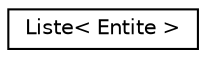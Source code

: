 digraph "Graphical Class Hierarchy"
{
  edge [fontname="Helvetica",fontsize="10",labelfontname="Helvetica",labelfontsize="10"];
  node [fontname="Helvetica",fontsize="10",shape=record];
  rankdir="LR";
  Node0 [label="Liste\< Entite \>",height=0.2,width=0.4,color="black", fillcolor="white", style="filled",URL="$structListe.html"];
}

